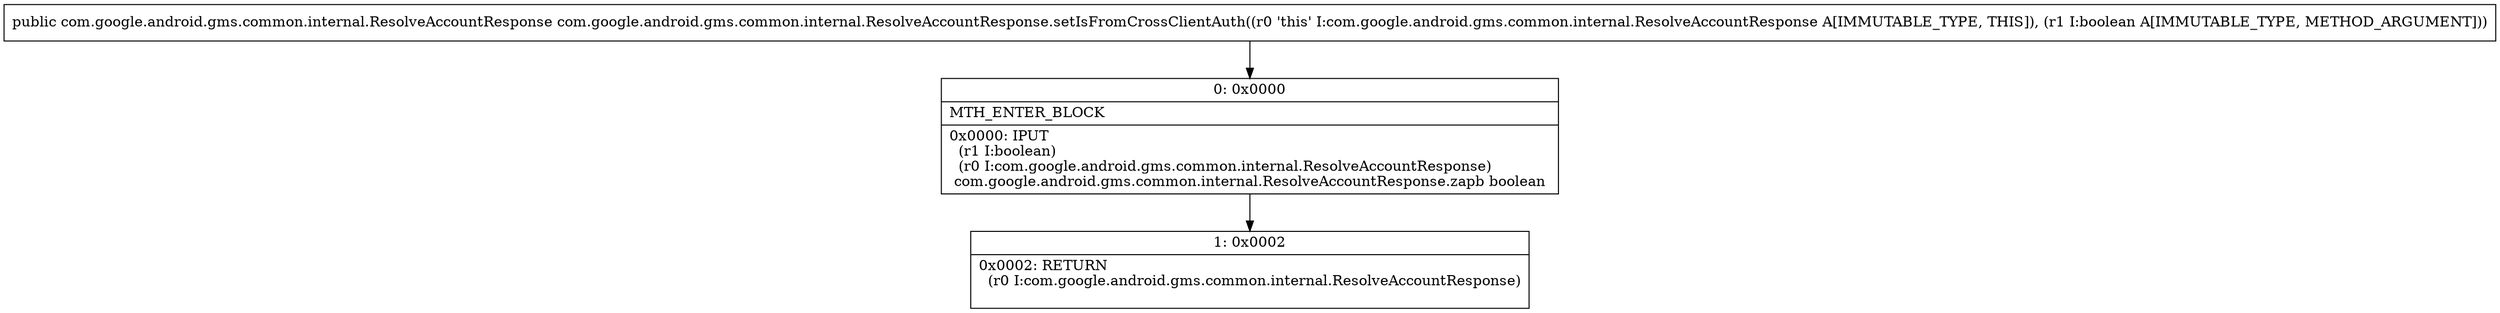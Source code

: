 digraph "CFG forcom.google.android.gms.common.internal.ResolveAccountResponse.setIsFromCrossClientAuth(Z)Lcom\/google\/android\/gms\/common\/internal\/ResolveAccountResponse;" {
Node_0 [shape=record,label="{0\:\ 0x0000|MTH_ENTER_BLOCK\l|0x0000: IPUT  \l  (r1 I:boolean)\l  (r0 I:com.google.android.gms.common.internal.ResolveAccountResponse)\l com.google.android.gms.common.internal.ResolveAccountResponse.zapb boolean \l}"];
Node_1 [shape=record,label="{1\:\ 0x0002|0x0002: RETURN  \l  (r0 I:com.google.android.gms.common.internal.ResolveAccountResponse)\l \l}"];
MethodNode[shape=record,label="{public com.google.android.gms.common.internal.ResolveAccountResponse com.google.android.gms.common.internal.ResolveAccountResponse.setIsFromCrossClientAuth((r0 'this' I:com.google.android.gms.common.internal.ResolveAccountResponse A[IMMUTABLE_TYPE, THIS]), (r1 I:boolean A[IMMUTABLE_TYPE, METHOD_ARGUMENT])) }"];
MethodNode -> Node_0;
Node_0 -> Node_1;
}

